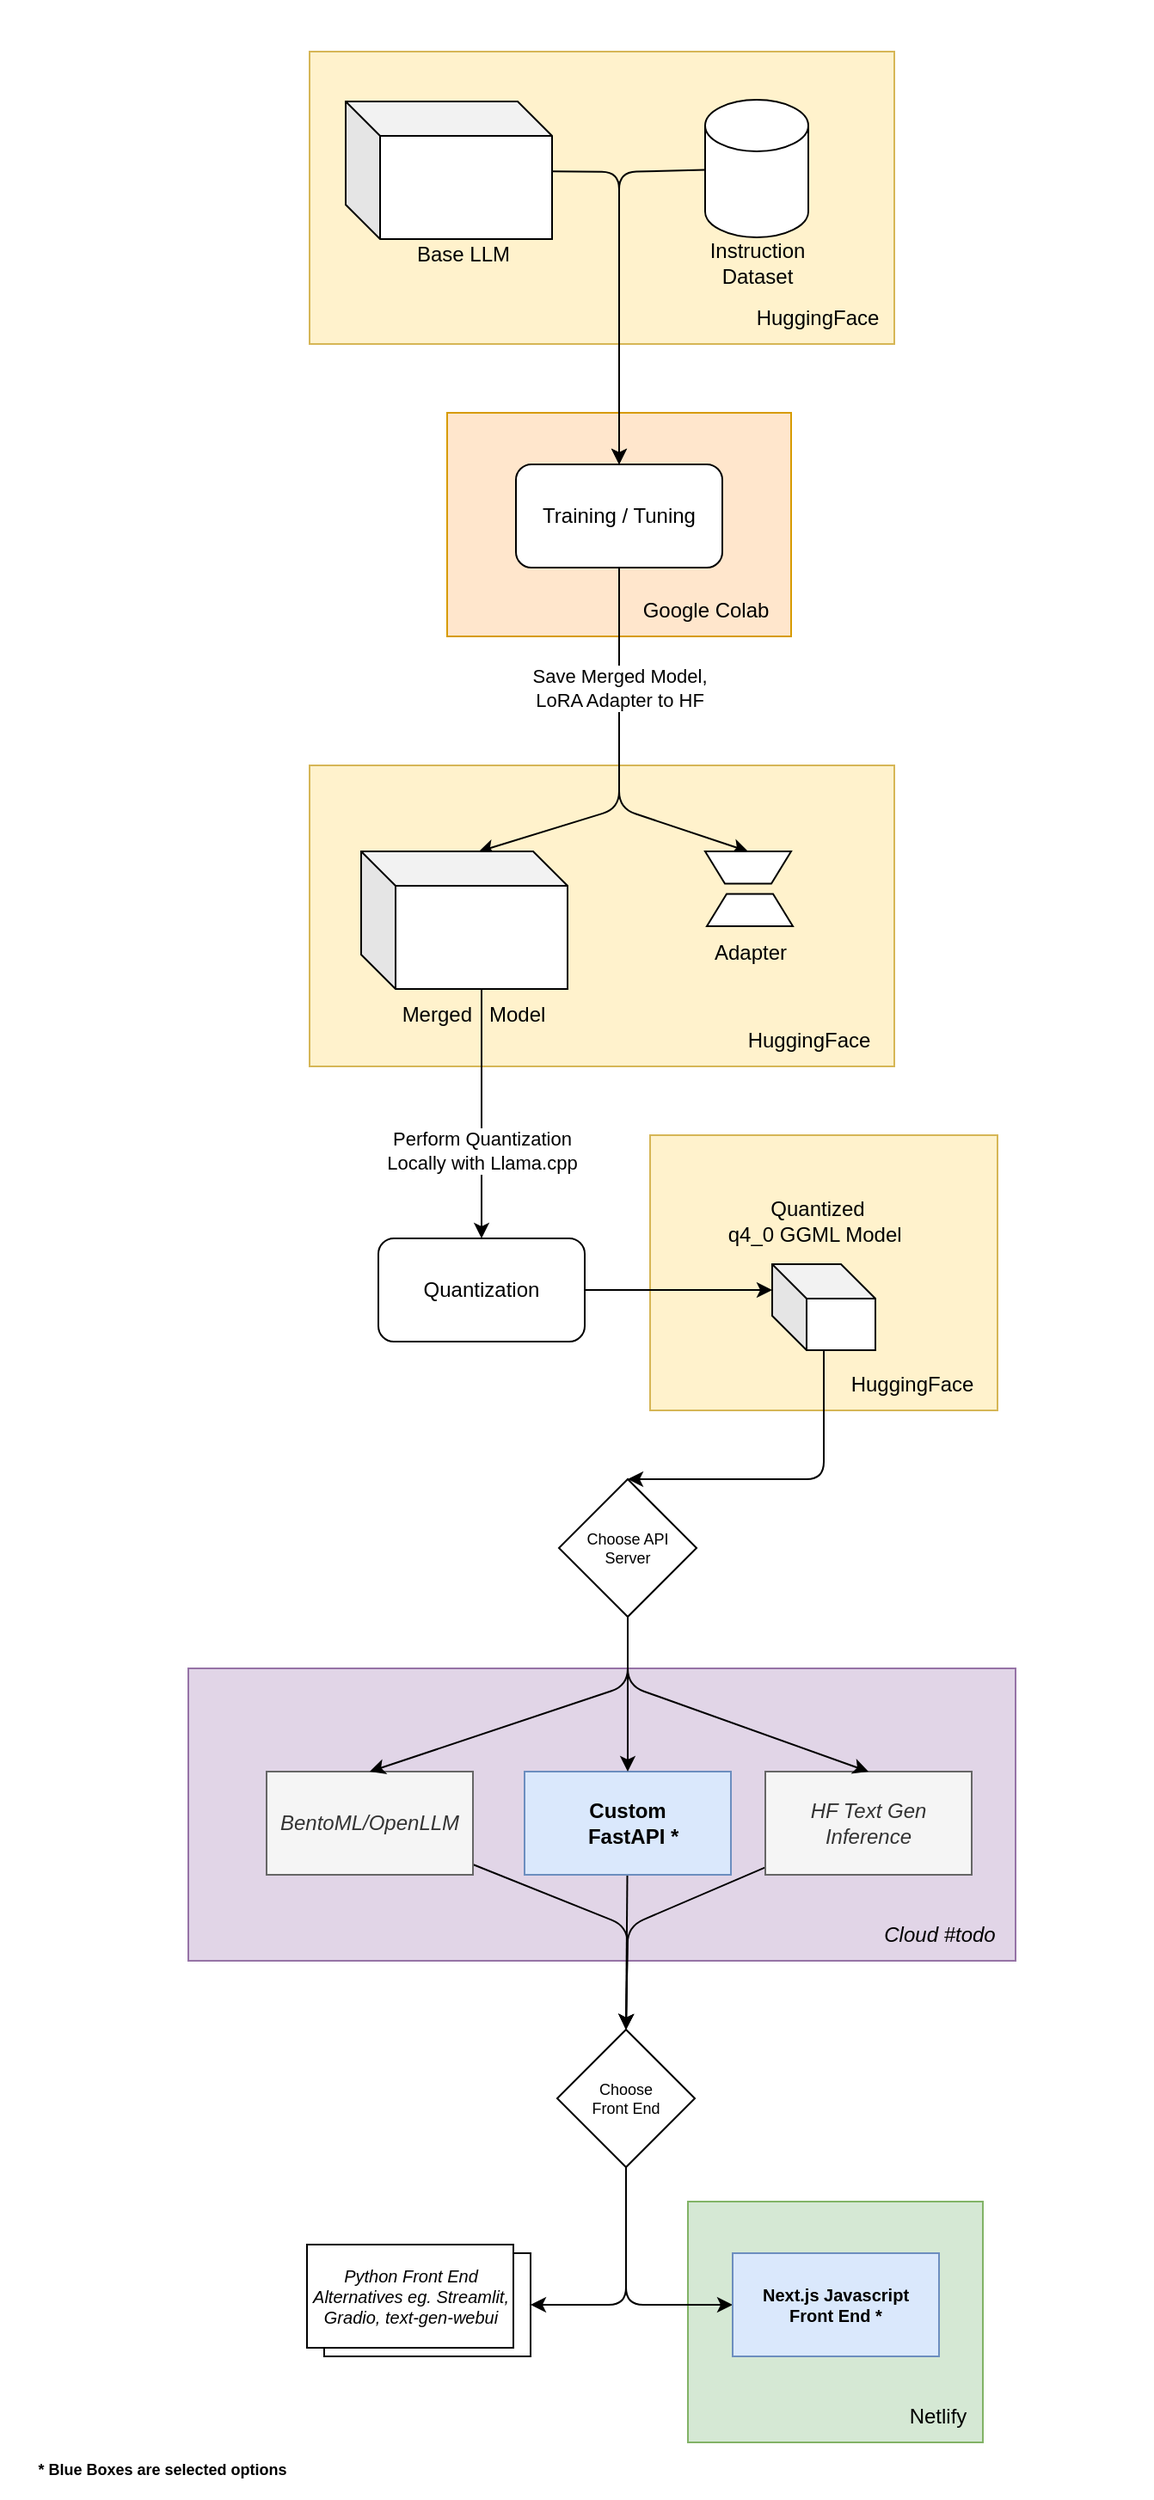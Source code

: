 <mxfile>
    <diagram id="jiiMAMDKYIebZxcwydsg" name="Page-1">
        <mxGraphModel dx="1322" dy="1745" grid="1" gridSize="10" guides="1" tooltips="1" connect="1" arrows="1" fold="1" page="1" pageScale="1" pageWidth="1100" pageHeight="850" background="#FFFFFF" math="0" shadow="0">
            <root>
                <mxCell id="0"/>
                <mxCell id="1" parent="0"/>
                <mxCell id="70" value="" style="rounded=0;whiteSpace=wrap;html=1;shadow=0;glass=0;fontSize=12;fontColor=#000000;strokeColor=none;" vertex="1" parent="1">
                    <mxGeometry x="20" y="-20" width="670" height="1452.5" as="geometry"/>
                </mxCell>
                <mxCell id="68" value="" style="rounded=0;whiteSpace=wrap;html=1;fillColor=#d5e8d4;strokeColor=#82b366;" vertex="1" parent="1">
                    <mxGeometry x="420" y="1260" width="171.5" height="140" as="geometry"/>
                </mxCell>
                <mxCell id="66" value="" style="rounded=0;whiteSpace=wrap;html=1;shadow=0;glass=0;fontSize=9;fillColor=#e1d5e7;strokeColor=#9673a6;" vertex="1" parent="1">
                    <mxGeometry x="129.5" y="950" width="481" height="170" as="geometry"/>
                </mxCell>
                <mxCell id="55" value="" style="rounded=0;whiteSpace=wrap;html=1;shadow=0;glass=0;fontSize=12;" vertex="1" parent="1">
                    <mxGeometry x="208.5" y="1290" width="120" height="60" as="geometry"/>
                </mxCell>
                <mxCell id="45" value="" style="rounded=0;whiteSpace=wrap;html=1;fillColor=#fff2cc;strokeColor=#d6b656;" vertex="1" parent="1">
                    <mxGeometry x="398" y="640" width="202" height="160" as="geometry"/>
                </mxCell>
                <mxCell id="46" value="HuggingFace" style="text;html=1;align=center;verticalAlign=middle;resizable=0;points=[];autosize=1;strokeColor=none;fillColor=none;" vertex="1" parent="1">
                    <mxGeometry x="505" y="770" width="90" height="30" as="geometry"/>
                </mxCell>
                <mxCell id="28" value="" style="rounded=0;whiteSpace=wrap;html=1;fillColor=#fff2cc;strokeColor=#d6b656;" vertex="1" parent="1">
                    <mxGeometry x="200" y="425" width="340" height="175" as="geometry"/>
                </mxCell>
                <mxCell id="29" value="HuggingFace" style="text;html=1;align=center;verticalAlign=middle;resizable=0;points=[];autosize=1;strokeColor=none;fillColor=none;" vertex="1" parent="1">
                    <mxGeometry x="445" y="570" width="90" height="30" as="geometry"/>
                </mxCell>
                <mxCell id="23" value="" style="rounded=0;whiteSpace=wrap;html=1;fillColor=#fff2cc;strokeColor=#d6b656;" vertex="1" parent="1">
                    <mxGeometry x="200" y="10" width="340" height="170" as="geometry"/>
                </mxCell>
                <mxCell id="8" value="" style="rounded=0;whiteSpace=wrap;html=1;fillColor=#ffe6cc;strokeColor=#d79b00;" vertex="1" parent="1">
                    <mxGeometry x="280" y="220" width="200" height="130" as="geometry"/>
                </mxCell>
                <mxCell id="26" style="edgeStyle=none;html=1;" edge="1" parent="1" source="3" target="5">
                    <mxGeometry relative="1" as="geometry">
                        <Array as="points">
                            <mxPoint x="380" y="80"/>
                        </Array>
                    </mxGeometry>
                </mxCell>
                <mxCell id="3" value="" style="shape=cylinder3;whiteSpace=wrap;html=1;boundedLbl=1;backgroundOutline=1;size=15;" vertex="1" parent="1">
                    <mxGeometry x="430" y="38" width="60" height="80" as="geometry"/>
                </mxCell>
                <mxCell id="30" style="edgeStyle=none;html=1;entryX=0.569;entryY=0.002;entryDx=0;entryDy=0;entryPerimeter=0;" edge="1" parent="1" source="5" target="18">
                    <mxGeometry relative="1" as="geometry">
                        <Array as="points">
                            <mxPoint x="380" y="450"/>
                        </Array>
                    </mxGeometry>
                </mxCell>
                <mxCell id="31" style="edgeStyle=none;html=1;entryX=0.5;entryY=0;entryDx=0;entryDy=0;" edge="1" parent="1" source="5" target="11">
                    <mxGeometry relative="1" as="geometry">
                        <Array as="points">
                            <mxPoint x="380" y="450"/>
                        </Array>
                    </mxGeometry>
                </mxCell>
                <mxCell id="32" value="Save Merged Model, &lt;br&gt;LoRA Adapter to HF" style="edgeLabel;html=1;align=center;verticalAlign=middle;resizable=0;points=[];" vertex="1" connectable="0" parent="31">
                    <mxGeometry x="-0.443" relative="1" as="geometry">
                        <mxPoint y="9" as="offset"/>
                    </mxGeometry>
                </mxCell>
                <mxCell id="5" value="Training / Tuning" style="rounded=1;whiteSpace=wrap;html=1;" vertex="1" parent="1">
                    <mxGeometry x="320" y="250" width="120" height="60" as="geometry"/>
                </mxCell>
                <mxCell id="6" value="Instruction &lt;br&gt;Dataset" style="text;html=1;align=center;verticalAlign=middle;resizable=0;points=[];autosize=1;strokeColor=none;fillColor=none;" vertex="1" parent="1">
                    <mxGeometry x="420" y="113" width="80" height="40" as="geometry"/>
                </mxCell>
                <mxCell id="7" value="Base LLM" style="text;html=1;align=center;verticalAlign=middle;resizable=0;points=[];autosize=1;strokeColor=none;fillColor=none;" vertex="1" parent="1">
                    <mxGeometry x="249" y="113" width="80" height="30" as="geometry"/>
                </mxCell>
                <mxCell id="9" value="Google Colab" style="text;html=1;align=center;verticalAlign=middle;resizable=0;points=[];autosize=1;strokeColor=none;fillColor=none;" vertex="1" parent="1">
                    <mxGeometry x="380" y="320" width="100" height="30" as="geometry"/>
                </mxCell>
                <mxCell id="13" value="" style="group" vertex="1" connectable="0" parent="1">
                    <mxGeometry x="430" y="475" width="51" height="43.5" as="geometry"/>
                </mxCell>
                <mxCell id="11" value="" style="verticalLabelPosition=middle;verticalAlign=middle;html=1;shape=trapezoid;perimeter=trapezoidPerimeter;whiteSpace=wrap;size=0.23;arcSize=10;flipV=1;labelPosition=center;align=center;shadow=0;glass=0;" vertex="1" parent="13">
                    <mxGeometry width="50" height="18.75" as="geometry"/>
                </mxCell>
                <mxCell id="12" value="" style="verticalLabelPosition=middle;verticalAlign=middle;html=1;shape=trapezoid;perimeter=trapezoidPerimeter;whiteSpace=wrap;size=0.23;arcSize=10;flipV=1;labelPosition=center;align=center;shadow=0;glass=0;direction=west;" vertex="1" parent="13">
                    <mxGeometry x="1" y="24.75" width="50" height="18.75" as="geometry"/>
                </mxCell>
                <mxCell id="41" style="edgeStyle=none;html=1;entryX=0;entryY=0;entryDx=0;entryDy=15;entryPerimeter=0;" edge="1" parent="1" source="16" target="19">
                    <mxGeometry relative="1" as="geometry"/>
                </mxCell>
                <mxCell id="16" value="Quantization" style="rounded=1;whiteSpace=wrap;html=1;" vertex="1" parent="1">
                    <mxGeometry x="240" y="700" width="120" height="60" as="geometry"/>
                </mxCell>
                <mxCell id="25" style="edgeStyle=none;html=1;entryX=0.5;entryY=0;entryDx=0;entryDy=0;" edge="1" parent="1" source="17" target="5">
                    <mxGeometry relative="1" as="geometry">
                        <Array as="points">
                            <mxPoint x="380" y="80"/>
                        </Array>
                    </mxGeometry>
                </mxCell>
                <mxCell id="17" value="" style="shape=cube;whiteSpace=wrap;html=1;boundedLbl=1;backgroundOutline=1;darkOpacity=0.05;darkOpacity2=0.1;shadow=0;glass=0;" vertex="1" parent="1">
                    <mxGeometry x="221" y="39" width="120" height="80" as="geometry"/>
                </mxCell>
                <mxCell id="39" style="edgeStyle=none;html=1;entryX=0.5;entryY=0;entryDx=0;entryDy=0;exitX=0;exitY=0;exitDx=70;exitDy=80;exitPerimeter=0;" edge="1" parent="1" source="18" target="16">
                    <mxGeometry relative="1" as="geometry">
                        <Array as="points"/>
                    </mxGeometry>
                </mxCell>
                <mxCell id="44" value="Perform Quantization &lt;br&gt;Locally with Llama.cpp" style="edgeLabel;html=1;align=center;verticalAlign=middle;resizable=0;points=[];" vertex="1" connectable="0" parent="39">
                    <mxGeometry x="0.287" y="2" relative="1" as="geometry">
                        <mxPoint x="-2" as="offset"/>
                    </mxGeometry>
                </mxCell>
                <mxCell id="18" value="" style="shape=cube;whiteSpace=wrap;html=1;boundedLbl=1;backgroundOutline=1;darkOpacity=0.05;darkOpacity2=0.1;shadow=0;glass=0;" vertex="1" parent="1">
                    <mxGeometry x="230" y="475" width="120" height="80" as="geometry"/>
                </mxCell>
                <mxCell id="48" style="edgeStyle=none;html=1;entryX=0.5;entryY=0;entryDx=0;entryDy=0;fontSize=9;" edge="1" parent="1" source="19" target="47">
                    <mxGeometry relative="1" as="geometry">
                        <Array as="points">
                            <mxPoint x="499" y="840"/>
                        </Array>
                    </mxGeometry>
                </mxCell>
                <mxCell id="19" value="" style="shape=cube;whiteSpace=wrap;html=1;boundedLbl=1;backgroundOutline=1;darkOpacity=0.05;darkOpacity2=0.1;shadow=0;glass=0;" vertex="1" parent="1">
                    <mxGeometry x="469" y="715" width="60" height="50" as="geometry"/>
                </mxCell>
                <mxCell id="24" value="HuggingFace" style="text;html=1;align=center;verticalAlign=middle;resizable=0;points=[];autosize=1;strokeColor=none;fillColor=none;" vertex="1" parent="1">
                    <mxGeometry x="450" y="150" width="90" height="30" as="geometry"/>
                </mxCell>
                <mxCell id="33" value="Merged&amp;nbsp; &amp;nbsp;Model" style="text;html=1;align=center;verticalAlign=middle;resizable=0;points=[];autosize=1;strokeColor=none;fillColor=none;" vertex="1" parent="1">
                    <mxGeometry x="240" y="555" width="110" height="30" as="geometry"/>
                </mxCell>
                <mxCell id="34" value="Adapter" style="text;html=1;align=center;verticalAlign=middle;resizable=0;points=[];autosize=1;strokeColor=none;fillColor=none;" vertex="1" parent="1">
                    <mxGeometry x="420.5" y="518.5" width="70" height="30" as="geometry"/>
                </mxCell>
                <mxCell id="56" style="edgeStyle=none;html=1;entryX=0.5;entryY=0;entryDx=0;entryDy=0;fontSize=12;" edge="1" parent="1" source="36" target="52">
                    <mxGeometry relative="1" as="geometry">
                        <Array as="points">
                            <mxPoint x="385" y="1100"/>
                        </Array>
                    </mxGeometry>
                </mxCell>
                <mxCell id="36" value="&lt;i&gt;BentoML/OpenLLM&lt;/i&gt;" style="rounded=0;whiteSpace=wrap;html=1;shadow=0;glass=0;fillColor=#f5f5f5;strokeColor=#666666;fontColor=#333333;" vertex="1" parent="1">
                    <mxGeometry x="175" y="1010" width="120" height="60" as="geometry"/>
                </mxCell>
                <mxCell id="57" style="edgeStyle=none;html=1;entryX=0.5;entryY=0;entryDx=0;entryDy=0;fontSize=12;" edge="1" parent="1" source="37" target="52">
                    <mxGeometry relative="1" as="geometry"/>
                </mxCell>
                <mxCell id="37" value="&lt;b&gt;Custom&lt;br&gt;&amp;nbsp; FastAPI *&lt;/b&gt;" style="rounded=0;whiteSpace=wrap;html=1;shadow=0;glass=0;fillColor=#dae8fc;strokeColor=#6c8ebf;" vertex="1" parent="1">
                    <mxGeometry x="325" y="1010" width="120" height="60" as="geometry"/>
                </mxCell>
                <mxCell id="58" style="edgeStyle=none;html=1;entryX=0.5;entryY=0;entryDx=0;entryDy=0;fontSize=12;" edge="1" parent="1" source="38" target="52">
                    <mxGeometry relative="1" as="geometry">
                        <Array as="points">
                            <mxPoint x="385" y="1100"/>
                        </Array>
                    </mxGeometry>
                </mxCell>
                <mxCell id="38" value="&lt;i&gt;HF Text Gen&lt;br&gt;Inference&lt;/i&gt;" style="rounded=0;whiteSpace=wrap;html=1;shadow=0;glass=0;fillColor=#f5f5f5;strokeColor=#666666;fontColor=#333333;" vertex="1" parent="1">
                    <mxGeometry x="465" y="1010" width="120" height="60" as="geometry"/>
                </mxCell>
                <mxCell id="43" value="Quantized &lt;br&gt;q4_0 GGML Model&amp;nbsp;" style="text;html=1;align=center;verticalAlign=middle;resizable=0;points=[];autosize=1;strokeColor=none;fillColor=none;" vertex="1" parent="1">
                    <mxGeometry x="430" y="670" width="130" height="40" as="geometry"/>
                </mxCell>
                <mxCell id="49" style="edgeStyle=none;html=1;entryX=0.5;entryY=0;entryDx=0;entryDy=0;fontSize=9;" edge="1" parent="1" source="47" target="36">
                    <mxGeometry relative="1" as="geometry">
                        <Array as="points">
                            <mxPoint x="385" y="960"/>
                        </Array>
                    </mxGeometry>
                </mxCell>
                <mxCell id="50" style="edgeStyle=none;html=1;entryX=0.5;entryY=0;entryDx=0;entryDy=0;fontSize=9;" edge="1" parent="1" source="47" target="37">
                    <mxGeometry relative="1" as="geometry"/>
                </mxCell>
                <mxCell id="51" style="edgeStyle=none;html=1;entryX=0.5;entryY=0;entryDx=0;entryDy=0;fontSize=9;" edge="1" parent="1" source="47" target="38">
                    <mxGeometry relative="1" as="geometry">
                        <Array as="points">
                            <mxPoint x="385" y="960"/>
                        </Array>
                    </mxGeometry>
                </mxCell>
                <mxCell id="47" value="Choose API&lt;br&gt;Server" style="rhombus;whiteSpace=wrap;html=1;shadow=0;glass=0;fontSize=9;" vertex="1" parent="1">
                    <mxGeometry x="345" y="840" width="80" height="80" as="geometry"/>
                </mxCell>
                <mxCell id="60" style="edgeStyle=none;html=1;entryX=0;entryY=0.5;entryDx=0;entryDy=0;fontSize=12;" edge="1" parent="1" source="52" target="54">
                    <mxGeometry relative="1" as="geometry">
                        <Array as="points">
                            <mxPoint x="384" y="1320"/>
                        </Array>
                    </mxGeometry>
                </mxCell>
                <mxCell id="61" style="edgeStyle=none;html=1;entryX=1;entryY=0.5;entryDx=0;entryDy=0;fontSize=12;" edge="1" parent="1" source="52" target="55">
                    <mxGeometry relative="1" as="geometry">
                        <Array as="points">
                            <mxPoint x="384" y="1320"/>
                        </Array>
                    </mxGeometry>
                </mxCell>
                <mxCell id="52" value="Choose &lt;br&gt;Front End" style="rhombus;whiteSpace=wrap;html=1;shadow=0;glass=0;fontSize=9;" vertex="1" parent="1">
                    <mxGeometry x="344" y="1160" width="80" height="80" as="geometry"/>
                </mxCell>
                <mxCell id="53" value="&lt;font size=&quot;1&quot;&gt;&lt;i&gt;Python Front End Alternatives eg. Streamlit, Gradio, text-gen-webui&lt;/i&gt;&lt;/font&gt;" style="rounded=0;whiteSpace=wrap;html=1;shadow=0;glass=0;fontSize=9;" vertex="1" parent="1">
                    <mxGeometry x="198.5" y="1285" width="120" height="60" as="geometry"/>
                </mxCell>
                <mxCell id="54" value="&lt;font size=&quot;1&quot;&gt;&lt;b&gt;Next.js Javascript &lt;br&gt;Front End *&lt;/b&gt;&lt;/font&gt;" style="rounded=0;whiteSpace=wrap;html=1;shadow=0;glass=0;fontSize=9;fillColor=#dae8fc;strokeColor=#6c8ebf;" vertex="1" parent="1">
                    <mxGeometry x="446" y="1290" width="120" height="60" as="geometry"/>
                </mxCell>
                <mxCell id="63" value="&lt;b&gt;&lt;font style=&quot;font-size: 9px;&quot; color=&quot;#000000&quot;&gt;* Blue Boxes are selected options&lt;/font&gt;&lt;/b&gt;" style="text;html=1;align=center;verticalAlign=middle;resizable=0;points=[];autosize=1;strokeColor=none;fillColor=none;fontSize=12;fontColor=#00FF00;" vertex="1" parent="1">
                    <mxGeometry x="28.5" y="1400" width="170" height="30" as="geometry"/>
                </mxCell>
                <mxCell id="67" value="&lt;i&gt;Cloud #todo&lt;/i&gt;" style="text;html=1;align=center;verticalAlign=middle;resizable=0;points=[];autosize=1;strokeColor=none;fillColor=none;" vertex="1" parent="1">
                    <mxGeometry x="520.5" y="1090" width="90" height="30" as="geometry"/>
                </mxCell>
                <mxCell id="69" value="&lt;font style=&quot;font-size: 12px;&quot;&gt;Netlify&lt;/font&gt;" style="text;html=1;align=center;verticalAlign=middle;resizable=0;points=[];autosize=1;strokeColor=none;fillColor=none;fontSize=9;fontColor=#000000;shadow=0;glass=0;" vertex="1" parent="1">
                    <mxGeometry x="535" y="1370" width="60" height="30" as="geometry"/>
                </mxCell>
            </root>
        </mxGraphModel>
    </diagram>
</mxfile>